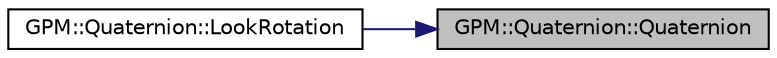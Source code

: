 digraph "GPM::Quaternion::Quaternion"
{
 // INTERACTIVE_SVG=YES
 // LATEX_PDF_SIZE
  edge [fontname="Helvetica",fontsize="10",labelfontname="Helvetica",labelfontsize="10"];
  node [fontname="Helvetica",fontsize="10",shape=record];
  rankdir="RL";
  Node1 [label="GPM::Quaternion::Quaternion",height=0.2,width=0.4,color="black", fillcolor="grey75", style="filled", fontcolor="black",tooltip=" "];
  Node1 -> Node2 [dir="back",color="midnightblue",fontsize="10",style="solid",fontname="Helvetica"];
  Node2 [label="GPM::Quaternion::LookRotation",height=0.2,width=0.4,color="black", fillcolor="white", style="filled",URL="$struct_g_p_m_1_1_quaternion.html#a80f64a9e24b3ee84483d66692f62303f",tooltip="Creates a rotation with the specified forward and upwards directions."];
}
